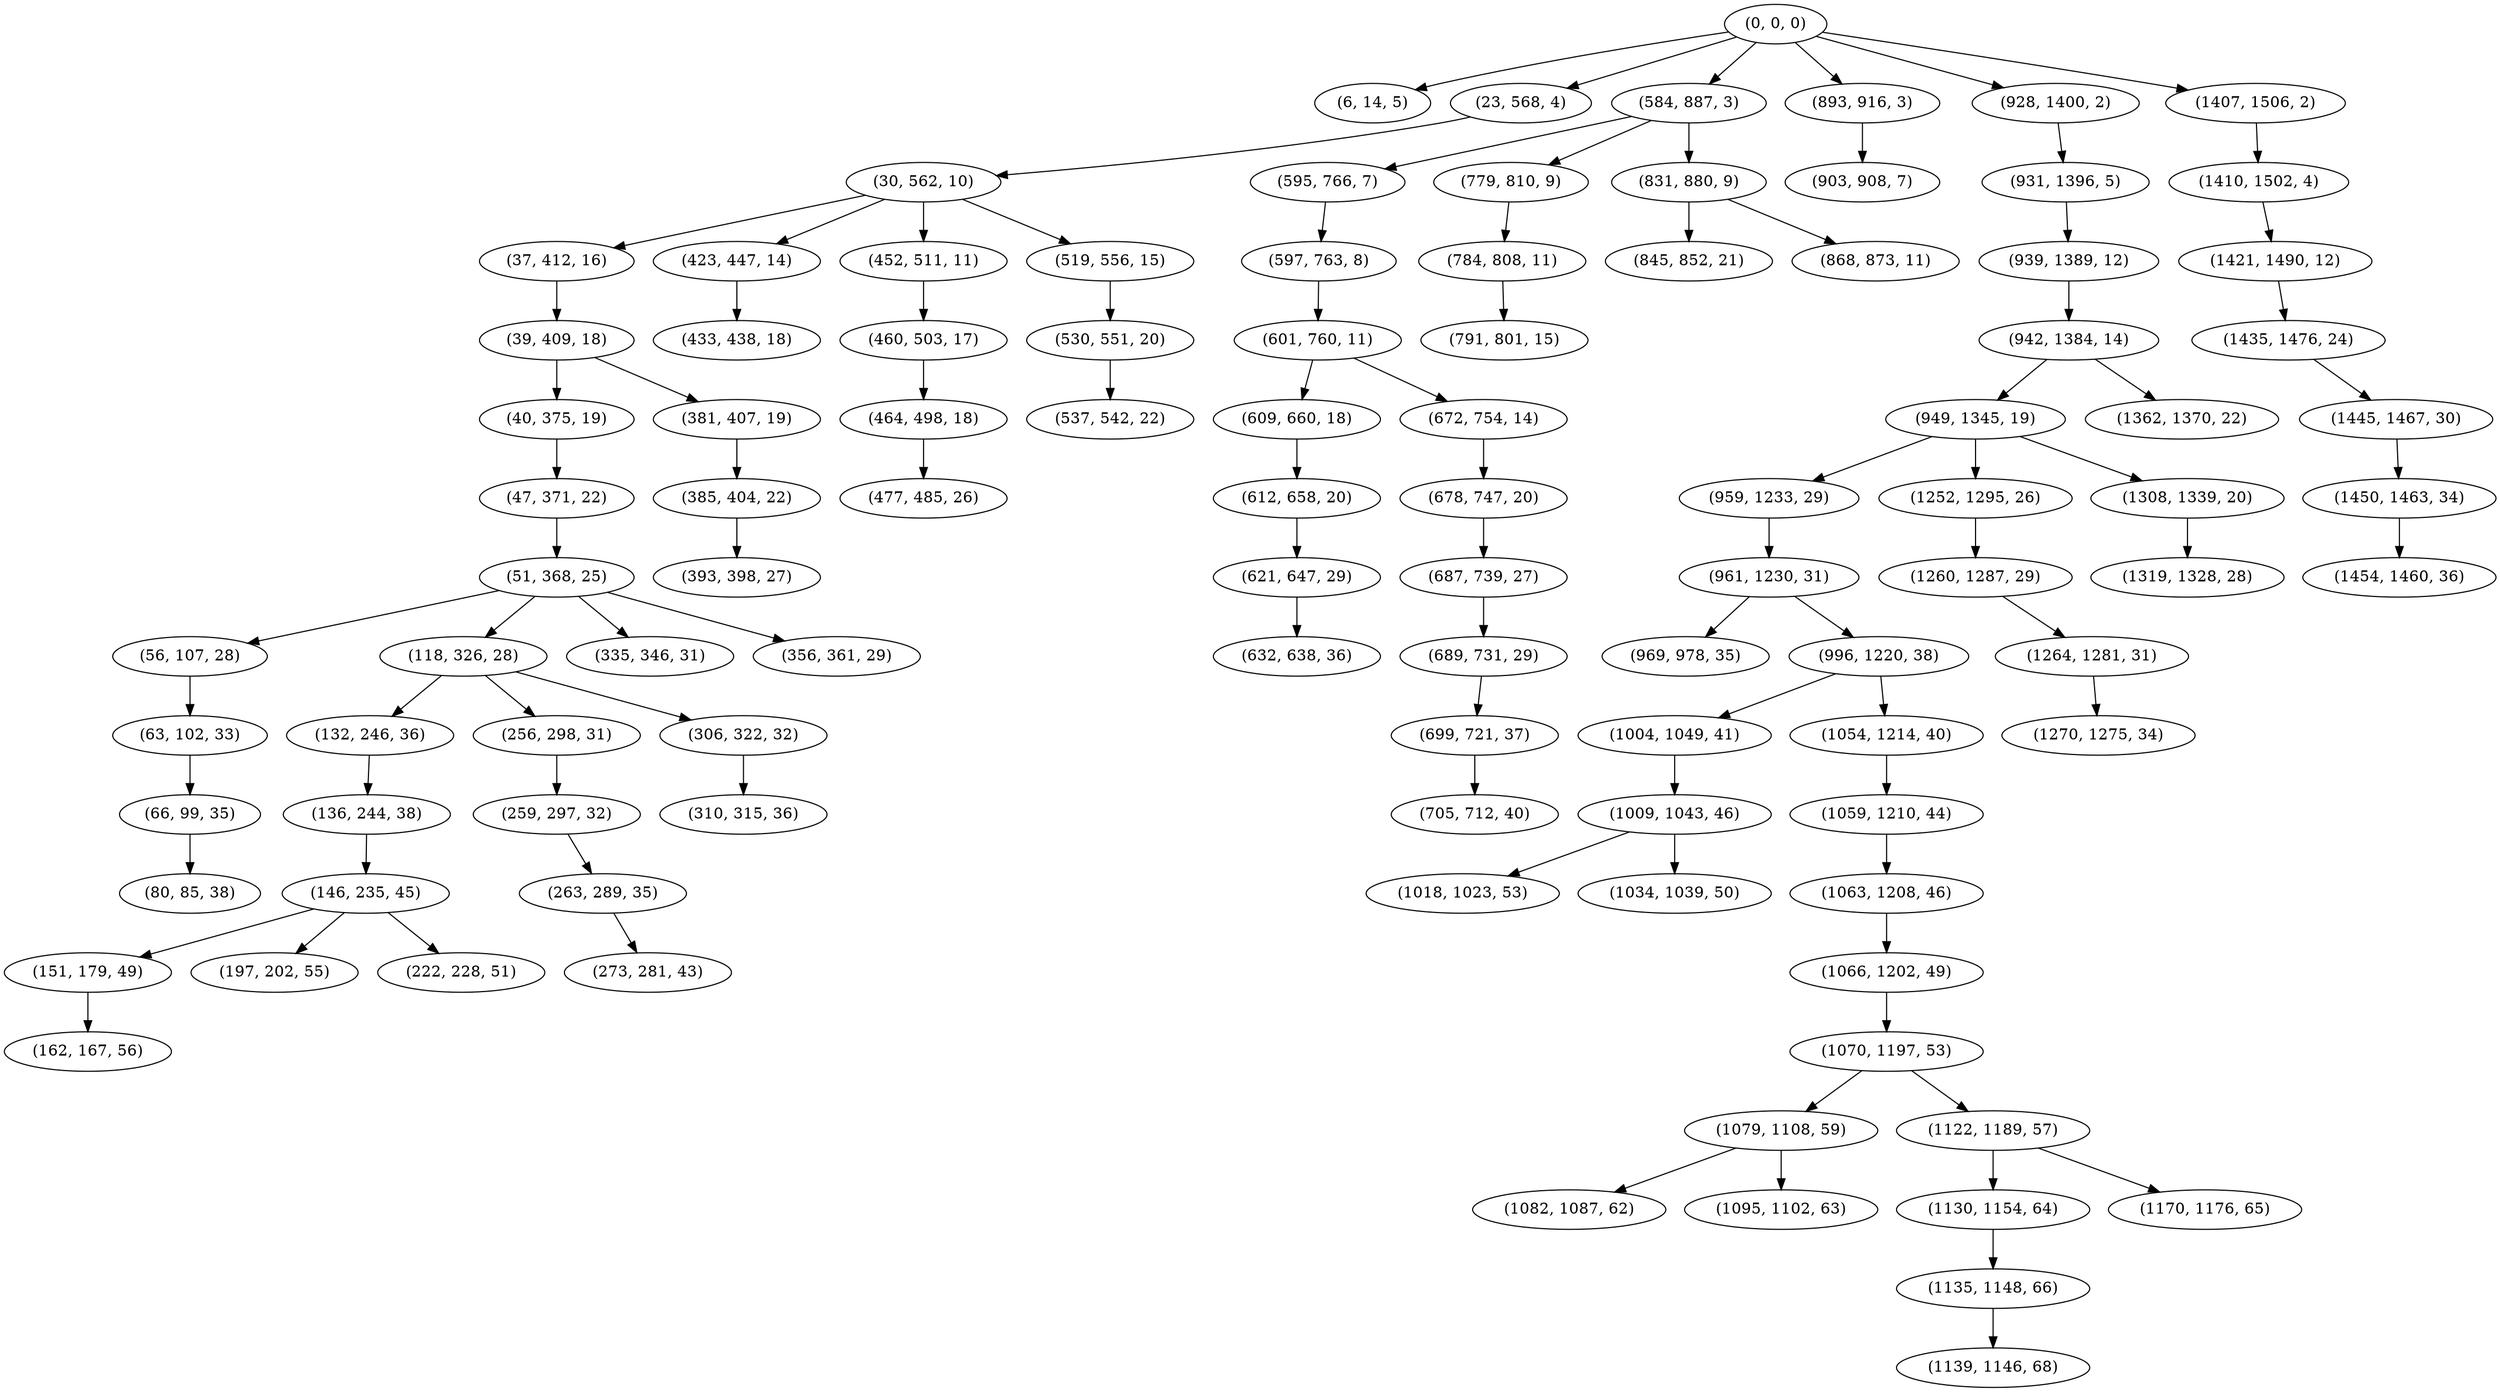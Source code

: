 digraph tree {
    "(0, 0, 0)";
    "(6, 14, 5)";
    "(23, 568, 4)";
    "(30, 562, 10)";
    "(37, 412, 16)";
    "(39, 409, 18)";
    "(40, 375, 19)";
    "(47, 371, 22)";
    "(51, 368, 25)";
    "(56, 107, 28)";
    "(63, 102, 33)";
    "(66, 99, 35)";
    "(80, 85, 38)";
    "(118, 326, 28)";
    "(132, 246, 36)";
    "(136, 244, 38)";
    "(146, 235, 45)";
    "(151, 179, 49)";
    "(162, 167, 56)";
    "(197, 202, 55)";
    "(222, 228, 51)";
    "(256, 298, 31)";
    "(259, 297, 32)";
    "(263, 289, 35)";
    "(273, 281, 43)";
    "(306, 322, 32)";
    "(310, 315, 36)";
    "(335, 346, 31)";
    "(356, 361, 29)";
    "(381, 407, 19)";
    "(385, 404, 22)";
    "(393, 398, 27)";
    "(423, 447, 14)";
    "(433, 438, 18)";
    "(452, 511, 11)";
    "(460, 503, 17)";
    "(464, 498, 18)";
    "(477, 485, 26)";
    "(519, 556, 15)";
    "(530, 551, 20)";
    "(537, 542, 22)";
    "(584, 887, 3)";
    "(595, 766, 7)";
    "(597, 763, 8)";
    "(601, 760, 11)";
    "(609, 660, 18)";
    "(612, 658, 20)";
    "(621, 647, 29)";
    "(632, 638, 36)";
    "(672, 754, 14)";
    "(678, 747, 20)";
    "(687, 739, 27)";
    "(689, 731, 29)";
    "(699, 721, 37)";
    "(705, 712, 40)";
    "(779, 810, 9)";
    "(784, 808, 11)";
    "(791, 801, 15)";
    "(831, 880, 9)";
    "(845, 852, 21)";
    "(868, 873, 11)";
    "(893, 916, 3)";
    "(903, 908, 7)";
    "(928, 1400, 2)";
    "(931, 1396, 5)";
    "(939, 1389, 12)";
    "(942, 1384, 14)";
    "(949, 1345, 19)";
    "(959, 1233, 29)";
    "(961, 1230, 31)";
    "(969, 978, 35)";
    "(996, 1220, 38)";
    "(1004, 1049, 41)";
    "(1009, 1043, 46)";
    "(1018, 1023, 53)";
    "(1034, 1039, 50)";
    "(1054, 1214, 40)";
    "(1059, 1210, 44)";
    "(1063, 1208, 46)";
    "(1066, 1202, 49)";
    "(1070, 1197, 53)";
    "(1079, 1108, 59)";
    "(1082, 1087, 62)";
    "(1095, 1102, 63)";
    "(1122, 1189, 57)";
    "(1130, 1154, 64)";
    "(1135, 1148, 66)";
    "(1139, 1146, 68)";
    "(1170, 1176, 65)";
    "(1252, 1295, 26)";
    "(1260, 1287, 29)";
    "(1264, 1281, 31)";
    "(1270, 1275, 34)";
    "(1308, 1339, 20)";
    "(1319, 1328, 28)";
    "(1362, 1370, 22)";
    "(1407, 1506, 2)";
    "(1410, 1502, 4)";
    "(1421, 1490, 12)";
    "(1435, 1476, 24)";
    "(1445, 1467, 30)";
    "(1450, 1463, 34)";
    "(1454, 1460, 36)";
    "(0, 0, 0)" -> "(6, 14, 5)";
    "(0, 0, 0)" -> "(23, 568, 4)";
    "(0, 0, 0)" -> "(584, 887, 3)";
    "(0, 0, 0)" -> "(893, 916, 3)";
    "(0, 0, 0)" -> "(928, 1400, 2)";
    "(0, 0, 0)" -> "(1407, 1506, 2)";
    "(23, 568, 4)" -> "(30, 562, 10)";
    "(30, 562, 10)" -> "(37, 412, 16)";
    "(30, 562, 10)" -> "(423, 447, 14)";
    "(30, 562, 10)" -> "(452, 511, 11)";
    "(30, 562, 10)" -> "(519, 556, 15)";
    "(37, 412, 16)" -> "(39, 409, 18)";
    "(39, 409, 18)" -> "(40, 375, 19)";
    "(39, 409, 18)" -> "(381, 407, 19)";
    "(40, 375, 19)" -> "(47, 371, 22)";
    "(47, 371, 22)" -> "(51, 368, 25)";
    "(51, 368, 25)" -> "(56, 107, 28)";
    "(51, 368, 25)" -> "(118, 326, 28)";
    "(51, 368, 25)" -> "(335, 346, 31)";
    "(51, 368, 25)" -> "(356, 361, 29)";
    "(56, 107, 28)" -> "(63, 102, 33)";
    "(63, 102, 33)" -> "(66, 99, 35)";
    "(66, 99, 35)" -> "(80, 85, 38)";
    "(118, 326, 28)" -> "(132, 246, 36)";
    "(118, 326, 28)" -> "(256, 298, 31)";
    "(118, 326, 28)" -> "(306, 322, 32)";
    "(132, 246, 36)" -> "(136, 244, 38)";
    "(136, 244, 38)" -> "(146, 235, 45)";
    "(146, 235, 45)" -> "(151, 179, 49)";
    "(146, 235, 45)" -> "(197, 202, 55)";
    "(146, 235, 45)" -> "(222, 228, 51)";
    "(151, 179, 49)" -> "(162, 167, 56)";
    "(256, 298, 31)" -> "(259, 297, 32)";
    "(259, 297, 32)" -> "(263, 289, 35)";
    "(263, 289, 35)" -> "(273, 281, 43)";
    "(306, 322, 32)" -> "(310, 315, 36)";
    "(381, 407, 19)" -> "(385, 404, 22)";
    "(385, 404, 22)" -> "(393, 398, 27)";
    "(423, 447, 14)" -> "(433, 438, 18)";
    "(452, 511, 11)" -> "(460, 503, 17)";
    "(460, 503, 17)" -> "(464, 498, 18)";
    "(464, 498, 18)" -> "(477, 485, 26)";
    "(519, 556, 15)" -> "(530, 551, 20)";
    "(530, 551, 20)" -> "(537, 542, 22)";
    "(584, 887, 3)" -> "(595, 766, 7)";
    "(584, 887, 3)" -> "(779, 810, 9)";
    "(584, 887, 3)" -> "(831, 880, 9)";
    "(595, 766, 7)" -> "(597, 763, 8)";
    "(597, 763, 8)" -> "(601, 760, 11)";
    "(601, 760, 11)" -> "(609, 660, 18)";
    "(601, 760, 11)" -> "(672, 754, 14)";
    "(609, 660, 18)" -> "(612, 658, 20)";
    "(612, 658, 20)" -> "(621, 647, 29)";
    "(621, 647, 29)" -> "(632, 638, 36)";
    "(672, 754, 14)" -> "(678, 747, 20)";
    "(678, 747, 20)" -> "(687, 739, 27)";
    "(687, 739, 27)" -> "(689, 731, 29)";
    "(689, 731, 29)" -> "(699, 721, 37)";
    "(699, 721, 37)" -> "(705, 712, 40)";
    "(779, 810, 9)" -> "(784, 808, 11)";
    "(784, 808, 11)" -> "(791, 801, 15)";
    "(831, 880, 9)" -> "(845, 852, 21)";
    "(831, 880, 9)" -> "(868, 873, 11)";
    "(893, 916, 3)" -> "(903, 908, 7)";
    "(928, 1400, 2)" -> "(931, 1396, 5)";
    "(931, 1396, 5)" -> "(939, 1389, 12)";
    "(939, 1389, 12)" -> "(942, 1384, 14)";
    "(942, 1384, 14)" -> "(949, 1345, 19)";
    "(942, 1384, 14)" -> "(1362, 1370, 22)";
    "(949, 1345, 19)" -> "(959, 1233, 29)";
    "(949, 1345, 19)" -> "(1252, 1295, 26)";
    "(949, 1345, 19)" -> "(1308, 1339, 20)";
    "(959, 1233, 29)" -> "(961, 1230, 31)";
    "(961, 1230, 31)" -> "(969, 978, 35)";
    "(961, 1230, 31)" -> "(996, 1220, 38)";
    "(996, 1220, 38)" -> "(1004, 1049, 41)";
    "(996, 1220, 38)" -> "(1054, 1214, 40)";
    "(1004, 1049, 41)" -> "(1009, 1043, 46)";
    "(1009, 1043, 46)" -> "(1018, 1023, 53)";
    "(1009, 1043, 46)" -> "(1034, 1039, 50)";
    "(1054, 1214, 40)" -> "(1059, 1210, 44)";
    "(1059, 1210, 44)" -> "(1063, 1208, 46)";
    "(1063, 1208, 46)" -> "(1066, 1202, 49)";
    "(1066, 1202, 49)" -> "(1070, 1197, 53)";
    "(1070, 1197, 53)" -> "(1079, 1108, 59)";
    "(1070, 1197, 53)" -> "(1122, 1189, 57)";
    "(1079, 1108, 59)" -> "(1082, 1087, 62)";
    "(1079, 1108, 59)" -> "(1095, 1102, 63)";
    "(1122, 1189, 57)" -> "(1130, 1154, 64)";
    "(1122, 1189, 57)" -> "(1170, 1176, 65)";
    "(1130, 1154, 64)" -> "(1135, 1148, 66)";
    "(1135, 1148, 66)" -> "(1139, 1146, 68)";
    "(1252, 1295, 26)" -> "(1260, 1287, 29)";
    "(1260, 1287, 29)" -> "(1264, 1281, 31)";
    "(1264, 1281, 31)" -> "(1270, 1275, 34)";
    "(1308, 1339, 20)" -> "(1319, 1328, 28)";
    "(1407, 1506, 2)" -> "(1410, 1502, 4)";
    "(1410, 1502, 4)" -> "(1421, 1490, 12)";
    "(1421, 1490, 12)" -> "(1435, 1476, 24)";
    "(1435, 1476, 24)" -> "(1445, 1467, 30)";
    "(1445, 1467, 30)" -> "(1450, 1463, 34)";
    "(1450, 1463, 34)" -> "(1454, 1460, 36)";
}
